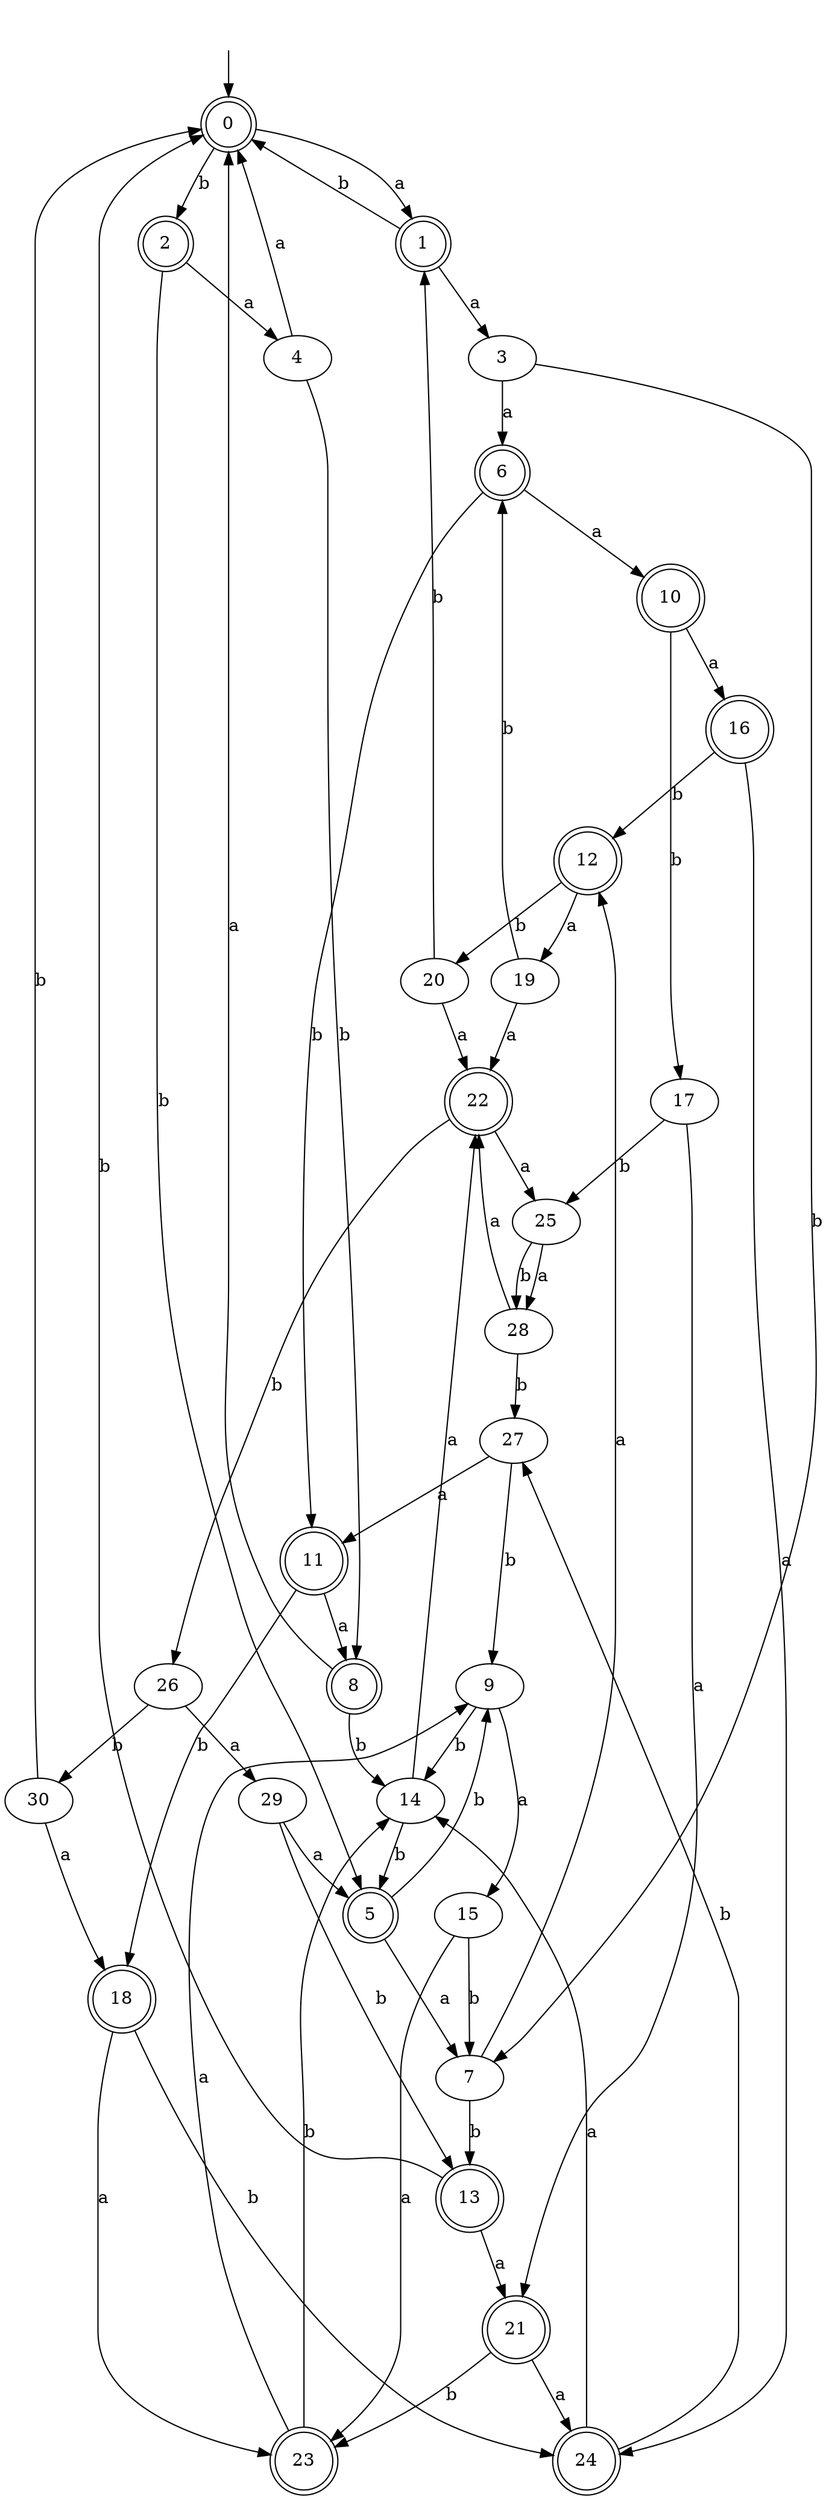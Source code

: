 digraph RandomDFA {
  __start0 [label="", shape=none];
  __start0 -> 0 [label=""];
  0 [shape=circle] [shape=doublecircle]
  0 -> 1 [label="a"]
  0 -> 2 [label="b"]
  1 [shape=doublecircle]
  1 -> 3 [label="a"]
  1 -> 0 [label="b"]
  2 [shape=doublecircle]
  2 -> 4 [label="a"]
  2 -> 5 [label="b"]
  3
  3 -> 6 [label="a"]
  3 -> 7 [label="b"]
  4
  4 -> 0 [label="a"]
  4 -> 8 [label="b"]
  5 [shape=doublecircle]
  5 -> 7 [label="a"]
  5 -> 9 [label="b"]
  6 [shape=doublecircle]
  6 -> 10 [label="a"]
  6 -> 11 [label="b"]
  7
  7 -> 12 [label="a"]
  7 -> 13 [label="b"]
  8 [shape=doublecircle]
  8 -> 0 [label="a"]
  8 -> 14 [label="b"]
  9
  9 -> 15 [label="a"]
  9 -> 14 [label="b"]
  10 [shape=doublecircle]
  10 -> 16 [label="a"]
  10 -> 17 [label="b"]
  11 [shape=doublecircle]
  11 -> 8 [label="a"]
  11 -> 18 [label="b"]
  12 [shape=doublecircle]
  12 -> 19 [label="a"]
  12 -> 20 [label="b"]
  13 [shape=doublecircle]
  13 -> 21 [label="a"]
  13 -> 0 [label="b"]
  14
  14 -> 22 [label="a"]
  14 -> 5 [label="b"]
  15
  15 -> 23 [label="a"]
  15 -> 7 [label="b"]
  16 [shape=doublecircle]
  16 -> 24 [label="a"]
  16 -> 12 [label="b"]
  17
  17 -> 21 [label="a"]
  17 -> 25 [label="b"]
  18 [shape=doublecircle]
  18 -> 23 [label="a"]
  18 -> 24 [label="b"]
  19
  19 -> 22 [label="a"]
  19 -> 6 [label="b"]
  20
  20 -> 22 [label="a"]
  20 -> 1 [label="b"]
  21 [shape=doublecircle]
  21 -> 24 [label="a"]
  21 -> 23 [label="b"]
  22 [shape=doublecircle]
  22 -> 25 [label="a"]
  22 -> 26 [label="b"]
  23 [shape=doublecircle]
  23 -> 9 [label="a"]
  23 -> 14 [label="b"]
  24 [shape=doublecircle]
  24 -> 14 [label="a"]
  24 -> 27 [label="b"]
  25
  25 -> 28 [label="a"]
  25 -> 28 [label="b"]
  26
  26 -> 29 [label="a"]
  26 -> 30 [label="b"]
  27
  27 -> 11 [label="a"]
  27 -> 9 [label="b"]
  28
  28 -> 22 [label="a"]
  28 -> 27 [label="b"]
  29
  29 -> 5 [label="a"]
  29 -> 13 [label="b"]
  30
  30 -> 18 [label="a"]
  30 -> 0 [label="b"]
}
